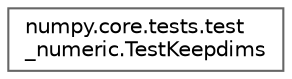 digraph "Graphical Class Hierarchy"
{
 // LATEX_PDF_SIZE
  bgcolor="transparent";
  edge [fontname=Helvetica,fontsize=10,labelfontname=Helvetica,labelfontsize=10];
  node [fontname=Helvetica,fontsize=10,shape=box,height=0.2,width=0.4];
  rankdir="LR";
  Node0 [id="Node000000",label="numpy.core.tests.test\l_numeric.TestKeepdims",height=0.2,width=0.4,color="grey40", fillcolor="white", style="filled",URL="$dd/d4c/classnumpy_1_1core_1_1tests_1_1test__numeric_1_1TestKeepdims.html",tooltip=" "];
}
